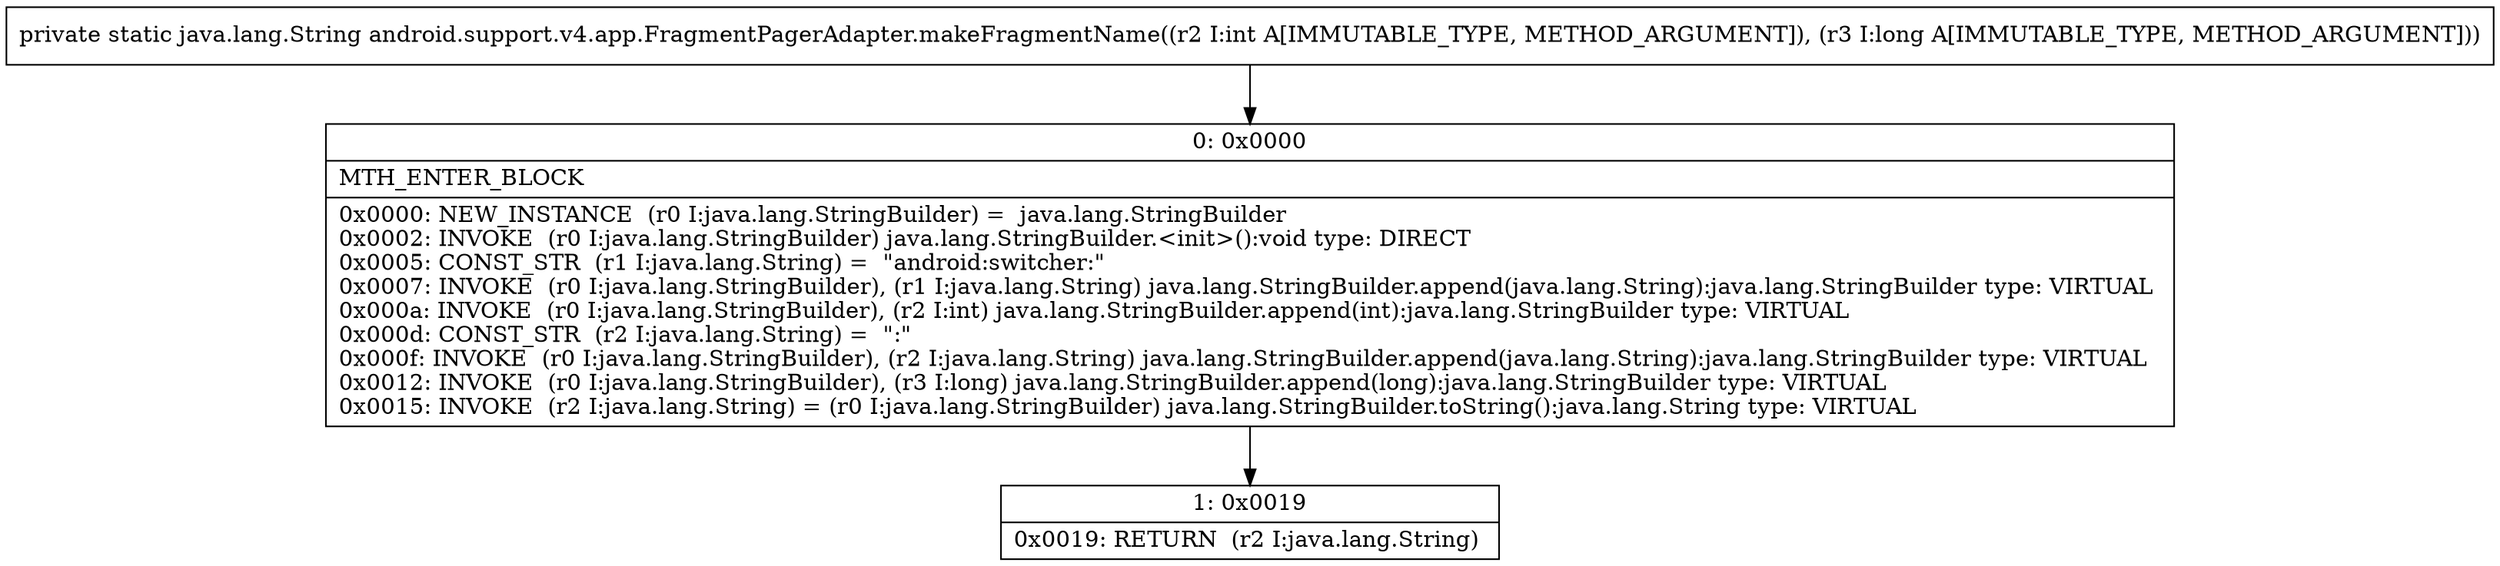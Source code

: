 digraph "CFG forandroid.support.v4.app.FragmentPagerAdapter.makeFragmentName(IJ)Ljava\/lang\/String;" {
Node_0 [shape=record,label="{0\:\ 0x0000|MTH_ENTER_BLOCK\l|0x0000: NEW_INSTANCE  (r0 I:java.lang.StringBuilder) =  java.lang.StringBuilder \l0x0002: INVOKE  (r0 I:java.lang.StringBuilder) java.lang.StringBuilder.\<init\>():void type: DIRECT \l0x0005: CONST_STR  (r1 I:java.lang.String) =  \"android:switcher:\" \l0x0007: INVOKE  (r0 I:java.lang.StringBuilder), (r1 I:java.lang.String) java.lang.StringBuilder.append(java.lang.String):java.lang.StringBuilder type: VIRTUAL \l0x000a: INVOKE  (r0 I:java.lang.StringBuilder), (r2 I:int) java.lang.StringBuilder.append(int):java.lang.StringBuilder type: VIRTUAL \l0x000d: CONST_STR  (r2 I:java.lang.String) =  \":\" \l0x000f: INVOKE  (r0 I:java.lang.StringBuilder), (r2 I:java.lang.String) java.lang.StringBuilder.append(java.lang.String):java.lang.StringBuilder type: VIRTUAL \l0x0012: INVOKE  (r0 I:java.lang.StringBuilder), (r3 I:long) java.lang.StringBuilder.append(long):java.lang.StringBuilder type: VIRTUAL \l0x0015: INVOKE  (r2 I:java.lang.String) = (r0 I:java.lang.StringBuilder) java.lang.StringBuilder.toString():java.lang.String type: VIRTUAL \l}"];
Node_1 [shape=record,label="{1\:\ 0x0019|0x0019: RETURN  (r2 I:java.lang.String) \l}"];
MethodNode[shape=record,label="{private static java.lang.String android.support.v4.app.FragmentPagerAdapter.makeFragmentName((r2 I:int A[IMMUTABLE_TYPE, METHOD_ARGUMENT]), (r3 I:long A[IMMUTABLE_TYPE, METHOD_ARGUMENT])) }"];
MethodNode -> Node_0;
Node_0 -> Node_1;
}

